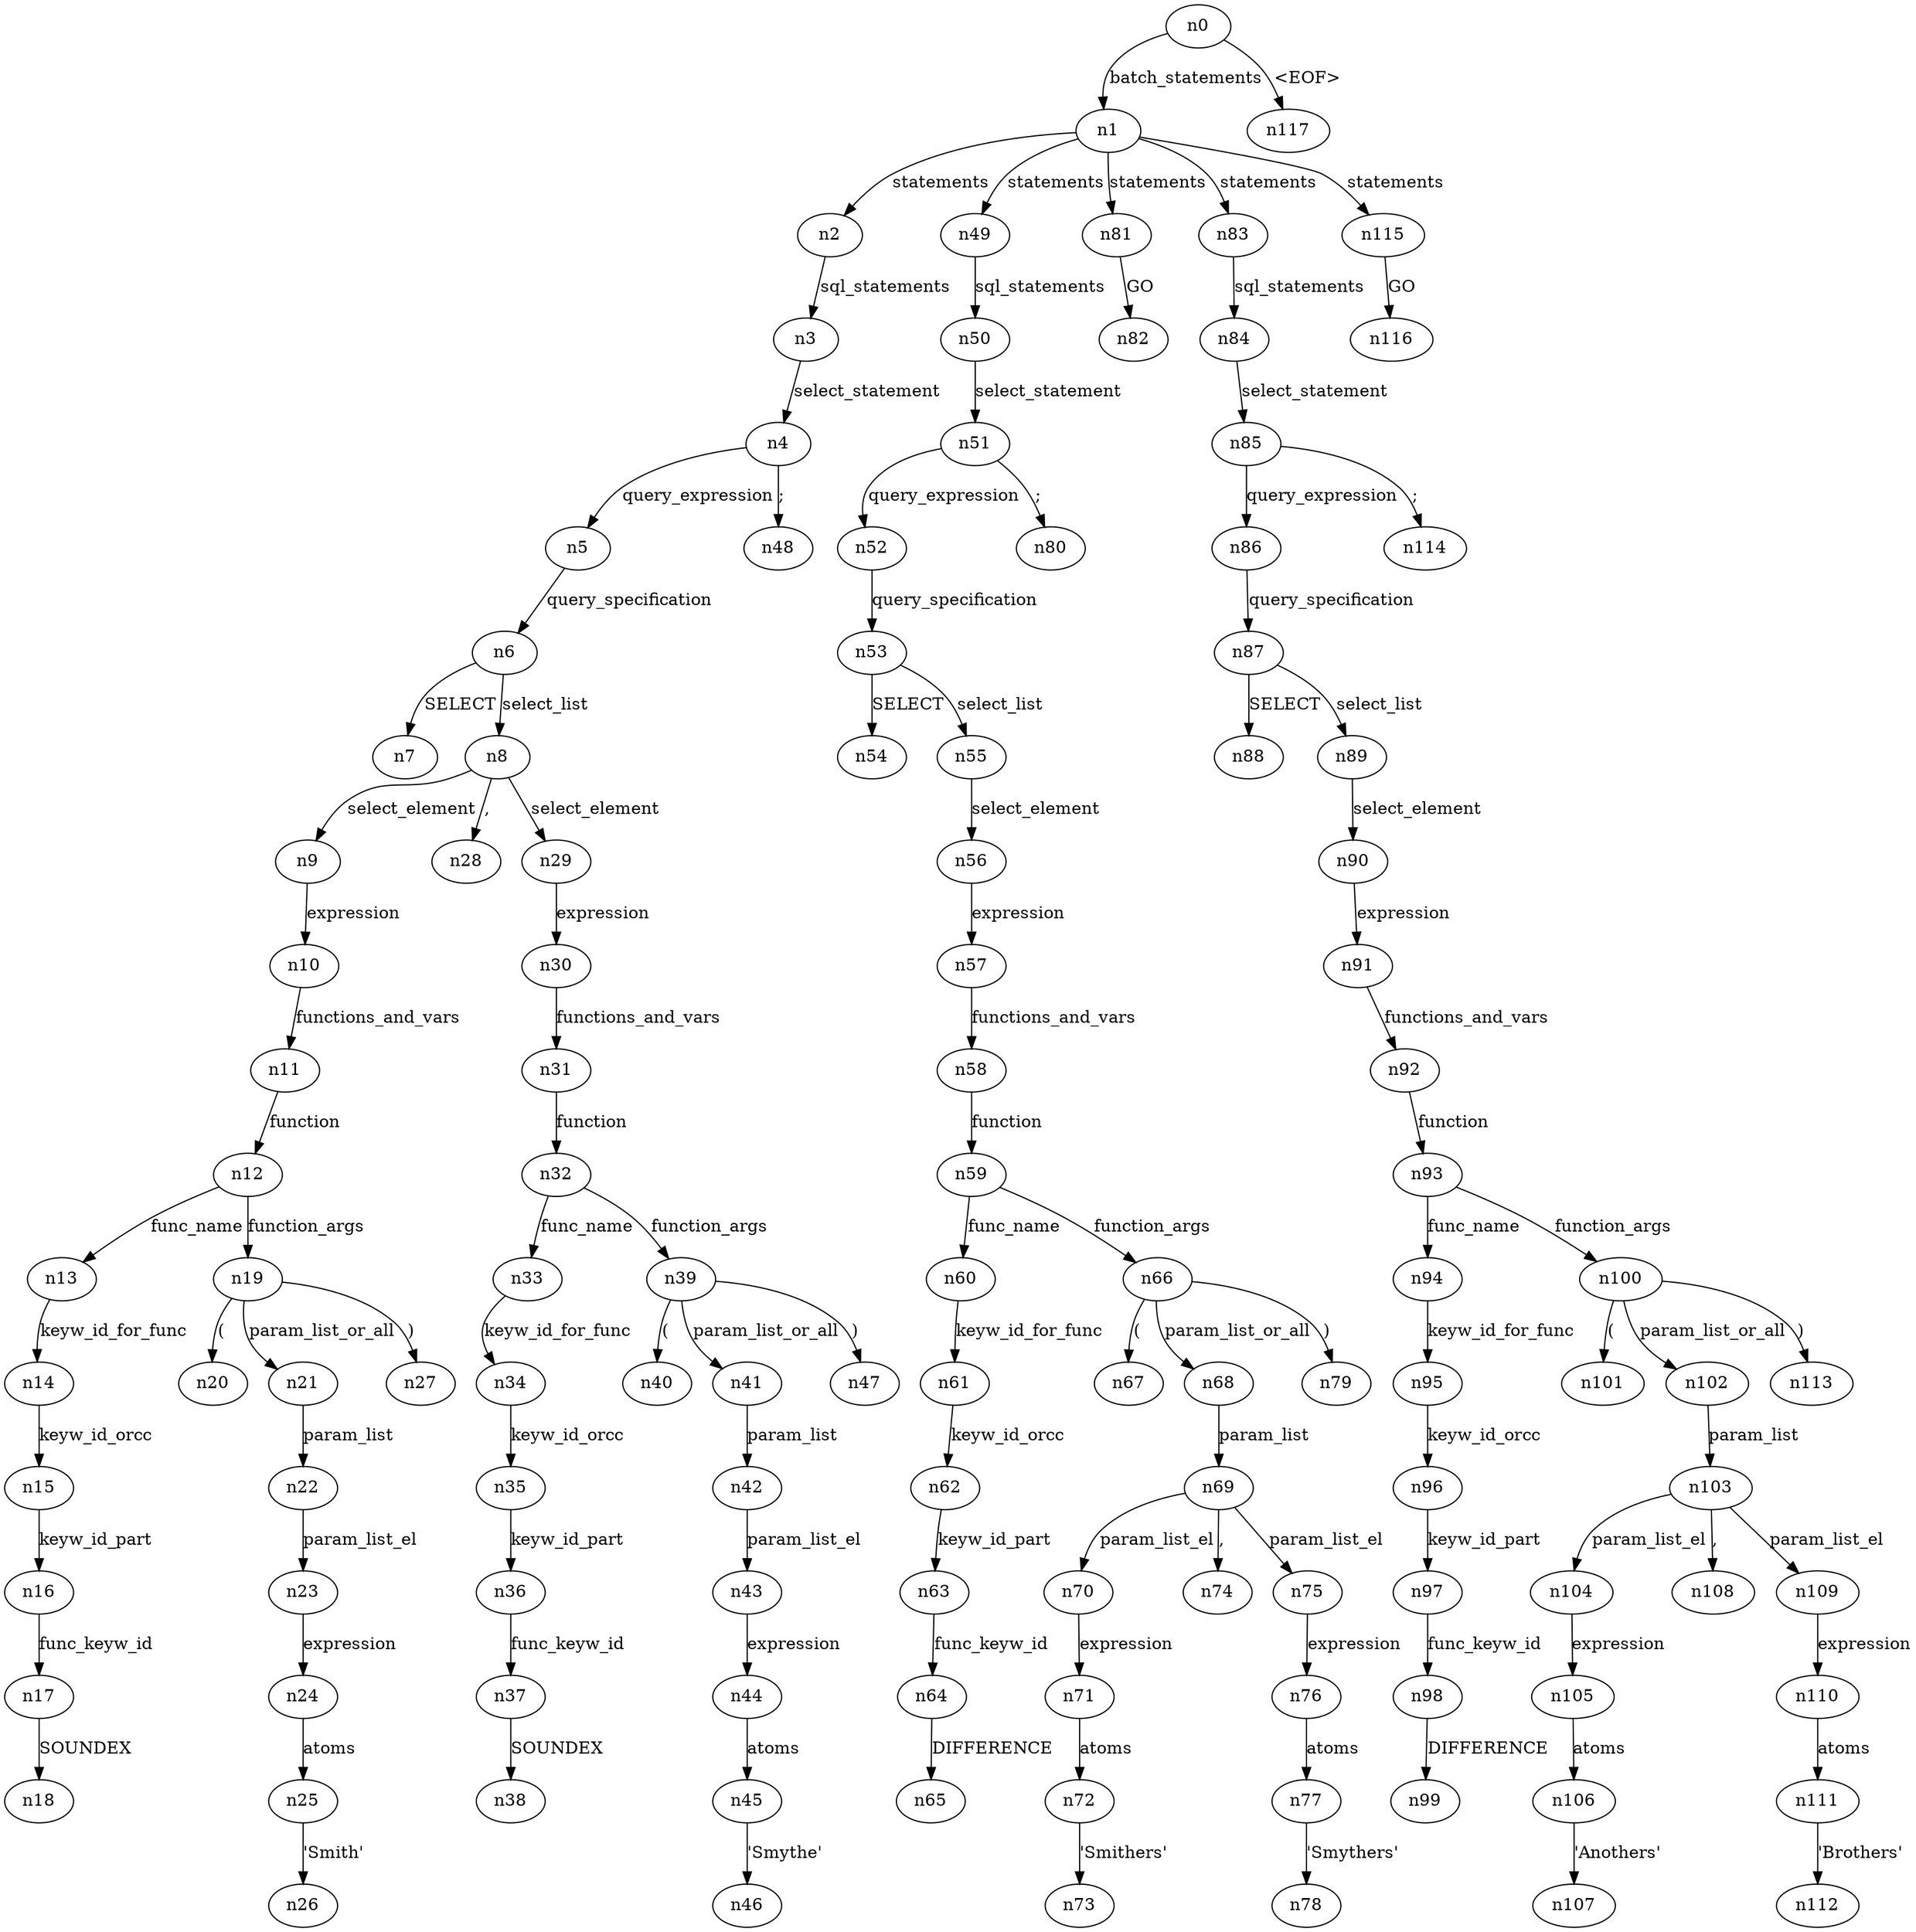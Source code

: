 digraph ParseTree {
  n0 -> n1 [label="batch_statements"];
  n1 -> n2 [label="statements"];
  n2 -> n3 [label="sql_statements"];
  n3 -> n4 [label="select_statement"];
  n4 -> n5 [label="query_expression"];
  n5 -> n6 [label="query_specification"];
  n6 -> n7 [label="SELECT"];
  n6 -> n8 [label="select_list"];
  n8 -> n9 [label="select_element"];
  n9 -> n10 [label="expression"];
  n10 -> n11 [label="functions_and_vars"];
  n11 -> n12 [label="function"];
  n12 -> n13 [label="func_name"];
  n13 -> n14 [label="keyw_id_for_func"];
  n14 -> n15 [label="keyw_id_orcc"];
  n15 -> n16 [label="keyw_id_part"];
  n16 -> n17 [label="func_keyw_id"];
  n17 -> n18 [label="SOUNDEX"];
  n12 -> n19 [label="function_args"];
  n19 -> n20 [label="("];
  n19 -> n21 [label="param_list_or_all"];
  n21 -> n22 [label="param_list"];
  n22 -> n23 [label="param_list_el"];
  n23 -> n24 [label="expression"];
  n24 -> n25 [label="atoms"];
  n25 -> n26 [label="'Smith'"];
  n19 -> n27 [label=")"];
  n8 -> n28 [label=","];
  n8 -> n29 [label="select_element"];
  n29 -> n30 [label="expression"];
  n30 -> n31 [label="functions_and_vars"];
  n31 -> n32 [label="function"];
  n32 -> n33 [label="func_name"];
  n33 -> n34 [label="keyw_id_for_func"];
  n34 -> n35 [label="keyw_id_orcc"];
  n35 -> n36 [label="keyw_id_part"];
  n36 -> n37 [label="func_keyw_id"];
  n37 -> n38 [label="SOUNDEX"];
  n32 -> n39 [label="function_args"];
  n39 -> n40 [label="("];
  n39 -> n41 [label="param_list_or_all"];
  n41 -> n42 [label="param_list"];
  n42 -> n43 [label="param_list_el"];
  n43 -> n44 [label="expression"];
  n44 -> n45 [label="atoms"];
  n45 -> n46 [label="'Smythe'"];
  n39 -> n47 [label=")"];
  n4 -> n48 [label=";"];
  n1 -> n49 [label="statements"];
  n49 -> n50 [label="sql_statements"];
  n50 -> n51 [label="select_statement"];
  n51 -> n52 [label="query_expression"];
  n52 -> n53 [label="query_specification"];
  n53 -> n54 [label="SELECT"];
  n53 -> n55 [label="select_list"];
  n55 -> n56 [label="select_element"];
  n56 -> n57 [label="expression"];
  n57 -> n58 [label="functions_and_vars"];
  n58 -> n59 [label="function"];
  n59 -> n60 [label="func_name"];
  n60 -> n61 [label="keyw_id_for_func"];
  n61 -> n62 [label="keyw_id_orcc"];
  n62 -> n63 [label="keyw_id_part"];
  n63 -> n64 [label="func_keyw_id"];
  n64 -> n65 [label="DIFFERENCE"];
  n59 -> n66 [label="function_args"];
  n66 -> n67 [label="("];
  n66 -> n68 [label="param_list_or_all"];
  n68 -> n69 [label="param_list"];
  n69 -> n70 [label="param_list_el"];
  n70 -> n71 [label="expression"];
  n71 -> n72 [label="atoms"];
  n72 -> n73 [label="'Smithers'"];
  n69 -> n74 [label=","];
  n69 -> n75 [label="param_list_el"];
  n75 -> n76 [label="expression"];
  n76 -> n77 [label="atoms"];
  n77 -> n78 [label="'Smythers'"];
  n66 -> n79 [label=")"];
  n51 -> n80 [label=";"];
  n1 -> n81 [label="statements"];
  n81 -> n82 [label="GO"];
  n1 -> n83 [label="statements"];
  n83 -> n84 [label="sql_statements"];
  n84 -> n85 [label="select_statement"];
  n85 -> n86 [label="query_expression"];
  n86 -> n87 [label="query_specification"];
  n87 -> n88 [label="SELECT"];
  n87 -> n89 [label="select_list"];
  n89 -> n90 [label="select_element"];
  n90 -> n91 [label="expression"];
  n91 -> n92 [label="functions_and_vars"];
  n92 -> n93 [label="function"];
  n93 -> n94 [label="func_name"];
  n94 -> n95 [label="keyw_id_for_func"];
  n95 -> n96 [label="keyw_id_orcc"];
  n96 -> n97 [label="keyw_id_part"];
  n97 -> n98 [label="func_keyw_id"];
  n98 -> n99 [label="DIFFERENCE"];
  n93 -> n100 [label="function_args"];
  n100 -> n101 [label="("];
  n100 -> n102 [label="param_list_or_all"];
  n102 -> n103 [label="param_list"];
  n103 -> n104 [label="param_list_el"];
  n104 -> n105 [label="expression"];
  n105 -> n106 [label="atoms"];
  n106 -> n107 [label="'Anothers'"];
  n103 -> n108 [label=","];
  n103 -> n109 [label="param_list_el"];
  n109 -> n110 [label="expression"];
  n110 -> n111 [label="atoms"];
  n111 -> n112 [label="'Brothers'"];
  n100 -> n113 [label=")"];
  n85 -> n114 [label=";"];
  n1 -> n115 [label="statements"];
  n115 -> n116 [label="GO"];
  n0 -> n117 [label="<EOF>"];
}
